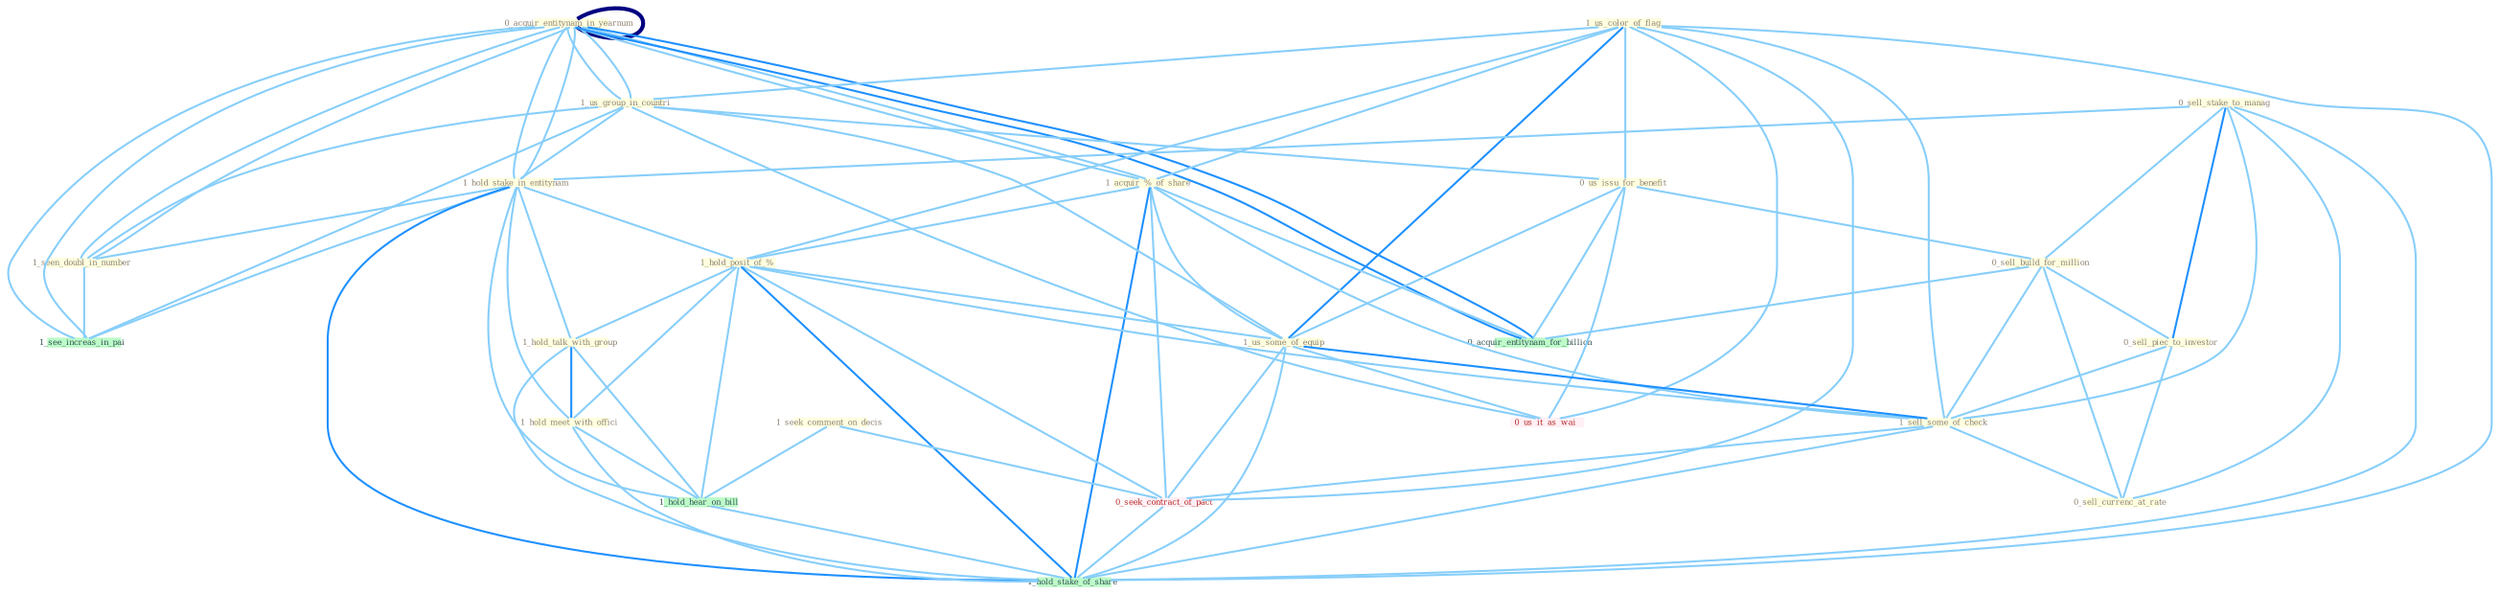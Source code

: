 Graph G{ 
    node
    [shape=polygon,style=filled,width=.5,height=.06,color="#BDFCC9",fixedsize=true,fontsize=4,
    fontcolor="#2f4f4f"];
    {node
    [color="#ffffe0", fontcolor="#8b7d6b"] "0_acquir_entitynam_in_yearnum " "1_us_color_of_flag " "0_acquir_entitynam_in_yearnum " "0_sell_stake_to_manag " "1_acquir_%_of_share " "1_us_group_in_countri " "1_hold_stake_in_entitynam " "1_seen_doubl_in_number " "0_us_issu_for_benefit " "1_hold_posit_of_% " "1_us_some_of_equip " "0_sell_build_for_million " "0_sell_piec_to_investor " "1_hold_talk_with_group " "1_hold_meet_with_offici " "1_sell_some_of_check " "0_sell_currenc_at_rate " "1_seek_comment_on_decis "}
{node [color="#fff0f5", fontcolor="#b22222"] "0_seek_contract_of_pact " "0_us_it_as_wai "}
edge [color="#B0E2FF"];

	"0_acquir_entitynam_in_yearnum " -- "0_acquir_entitynam_in_yearnum " [w="4", style=bold, color="#000080", len=0.4];
	"0_acquir_entitynam_in_yearnum " -- "1_acquir_%_of_share " [w="1", color="#87cefa" ];
	"0_acquir_entitynam_in_yearnum " -- "1_us_group_in_countri " [w="1", color="#87cefa" ];
	"0_acquir_entitynam_in_yearnum " -- "1_hold_stake_in_entitynam " [w="1", color="#87cefa" ];
	"0_acquir_entitynam_in_yearnum " -- "1_seen_doubl_in_number " [w="1", color="#87cefa" ];
	"0_acquir_entitynam_in_yearnum " -- "0_acquir_entitynam_for_billion " [w="2", color="#1e90ff" , len=0.8];
	"0_acquir_entitynam_in_yearnum " -- "1_see_increas_in_pai " [w="1", color="#87cefa" ];
	"1_us_color_of_flag " -- "1_acquir_%_of_share " [w="1", color="#87cefa" ];
	"1_us_color_of_flag " -- "1_us_group_in_countri " [w="1", color="#87cefa" ];
	"1_us_color_of_flag " -- "0_us_issu_for_benefit " [w="1", color="#87cefa" ];
	"1_us_color_of_flag " -- "1_hold_posit_of_% " [w="1", color="#87cefa" ];
	"1_us_color_of_flag " -- "1_us_some_of_equip " [w="2", color="#1e90ff" , len=0.8];
	"1_us_color_of_flag " -- "1_sell_some_of_check " [w="1", color="#87cefa" ];
	"1_us_color_of_flag " -- "0_seek_contract_of_pact " [w="1", color="#87cefa" ];
	"1_us_color_of_flag " -- "0_us_it_as_wai " [w="1", color="#87cefa" ];
	"1_us_color_of_flag " -- "1_hold_stake_of_share " [w="1", color="#87cefa" ];
	"0_acquir_entitynam_in_yearnum " -- "1_acquir_%_of_share " [w="1", color="#87cefa" ];
	"0_acquir_entitynam_in_yearnum " -- "1_us_group_in_countri " [w="1", color="#87cefa" ];
	"0_acquir_entitynam_in_yearnum " -- "1_hold_stake_in_entitynam " [w="1", color="#87cefa" ];
	"0_acquir_entitynam_in_yearnum " -- "1_seen_doubl_in_number " [w="1", color="#87cefa" ];
	"0_acquir_entitynam_in_yearnum " -- "0_acquir_entitynam_for_billion " [w="2", color="#1e90ff" , len=0.8];
	"0_acquir_entitynam_in_yearnum " -- "1_see_increas_in_pai " [w="1", color="#87cefa" ];
	"0_sell_stake_to_manag " -- "1_hold_stake_in_entitynam " [w="1", color="#87cefa" ];
	"0_sell_stake_to_manag " -- "0_sell_build_for_million " [w="1", color="#87cefa" ];
	"0_sell_stake_to_manag " -- "0_sell_piec_to_investor " [w="2", color="#1e90ff" , len=0.8];
	"0_sell_stake_to_manag " -- "1_sell_some_of_check " [w="1", color="#87cefa" ];
	"0_sell_stake_to_manag " -- "0_sell_currenc_at_rate " [w="1", color="#87cefa" ];
	"0_sell_stake_to_manag " -- "1_hold_stake_of_share " [w="1", color="#87cefa" ];
	"1_acquir_%_of_share " -- "1_hold_posit_of_% " [w="1", color="#87cefa" ];
	"1_acquir_%_of_share " -- "1_us_some_of_equip " [w="1", color="#87cefa" ];
	"1_acquir_%_of_share " -- "1_sell_some_of_check " [w="1", color="#87cefa" ];
	"1_acquir_%_of_share " -- "0_seek_contract_of_pact " [w="1", color="#87cefa" ];
	"1_acquir_%_of_share " -- "0_acquir_entitynam_for_billion " [w="1", color="#87cefa" ];
	"1_acquir_%_of_share " -- "1_hold_stake_of_share " [w="2", color="#1e90ff" , len=0.8];
	"1_us_group_in_countri " -- "1_hold_stake_in_entitynam " [w="1", color="#87cefa" ];
	"1_us_group_in_countri " -- "1_seen_doubl_in_number " [w="1", color="#87cefa" ];
	"1_us_group_in_countri " -- "0_us_issu_for_benefit " [w="1", color="#87cefa" ];
	"1_us_group_in_countri " -- "1_us_some_of_equip " [w="1", color="#87cefa" ];
	"1_us_group_in_countri " -- "0_us_it_as_wai " [w="1", color="#87cefa" ];
	"1_us_group_in_countri " -- "1_see_increas_in_pai " [w="1", color="#87cefa" ];
	"1_hold_stake_in_entitynam " -- "1_seen_doubl_in_number " [w="1", color="#87cefa" ];
	"1_hold_stake_in_entitynam " -- "1_hold_posit_of_% " [w="1", color="#87cefa" ];
	"1_hold_stake_in_entitynam " -- "1_hold_talk_with_group " [w="1", color="#87cefa" ];
	"1_hold_stake_in_entitynam " -- "1_hold_meet_with_offici " [w="1", color="#87cefa" ];
	"1_hold_stake_in_entitynam " -- "1_see_increas_in_pai " [w="1", color="#87cefa" ];
	"1_hold_stake_in_entitynam " -- "1_hold_hear_on_bill " [w="1", color="#87cefa" ];
	"1_hold_stake_in_entitynam " -- "1_hold_stake_of_share " [w="2", color="#1e90ff" , len=0.8];
	"1_seen_doubl_in_number " -- "1_see_increas_in_pai " [w="1", color="#87cefa" ];
	"0_us_issu_for_benefit " -- "1_us_some_of_equip " [w="1", color="#87cefa" ];
	"0_us_issu_for_benefit " -- "0_sell_build_for_million " [w="1", color="#87cefa" ];
	"0_us_issu_for_benefit " -- "0_us_it_as_wai " [w="1", color="#87cefa" ];
	"0_us_issu_for_benefit " -- "0_acquir_entitynam_for_billion " [w="1", color="#87cefa" ];
	"1_hold_posit_of_% " -- "1_us_some_of_equip " [w="1", color="#87cefa" ];
	"1_hold_posit_of_% " -- "1_hold_talk_with_group " [w="1", color="#87cefa" ];
	"1_hold_posit_of_% " -- "1_hold_meet_with_offici " [w="1", color="#87cefa" ];
	"1_hold_posit_of_% " -- "1_sell_some_of_check " [w="1", color="#87cefa" ];
	"1_hold_posit_of_% " -- "0_seek_contract_of_pact " [w="1", color="#87cefa" ];
	"1_hold_posit_of_% " -- "1_hold_hear_on_bill " [w="1", color="#87cefa" ];
	"1_hold_posit_of_% " -- "1_hold_stake_of_share " [w="2", color="#1e90ff" , len=0.8];
	"1_us_some_of_equip " -- "1_sell_some_of_check " [w="2", color="#1e90ff" , len=0.8];
	"1_us_some_of_equip " -- "0_seek_contract_of_pact " [w="1", color="#87cefa" ];
	"1_us_some_of_equip " -- "0_us_it_as_wai " [w="1", color="#87cefa" ];
	"1_us_some_of_equip " -- "1_hold_stake_of_share " [w="1", color="#87cefa" ];
	"0_sell_build_for_million " -- "0_sell_piec_to_investor " [w="1", color="#87cefa" ];
	"0_sell_build_for_million " -- "1_sell_some_of_check " [w="1", color="#87cefa" ];
	"0_sell_build_for_million " -- "0_sell_currenc_at_rate " [w="1", color="#87cefa" ];
	"0_sell_build_for_million " -- "0_acquir_entitynam_for_billion " [w="1", color="#87cefa" ];
	"0_sell_piec_to_investor " -- "1_sell_some_of_check " [w="1", color="#87cefa" ];
	"0_sell_piec_to_investor " -- "0_sell_currenc_at_rate " [w="1", color="#87cefa" ];
	"1_hold_talk_with_group " -- "1_hold_meet_with_offici " [w="2", color="#1e90ff" , len=0.8];
	"1_hold_talk_with_group " -- "1_hold_hear_on_bill " [w="1", color="#87cefa" ];
	"1_hold_talk_with_group " -- "1_hold_stake_of_share " [w="1", color="#87cefa" ];
	"1_hold_meet_with_offici " -- "1_hold_hear_on_bill " [w="1", color="#87cefa" ];
	"1_hold_meet_with_offici " -- "1_hold_stake_of_share " [w="1", color="#87cefa" ];
	"1_sell_some_of_check " -- "0_sell_currenc_at_rate " [w="1", color="#87cefa" ];
	"1_sell_some_of_check " -- "0_seek_contract_of_pact " [w="1", color="#87cefa" ];
	"1_sell_some_of_check " -- "1_hold_stake_of_share " [w="1", color="#87cefa" ];
	"1_seek_comment_on_decis " -- "0_seek_contract_of_pact " [w="1", color="#87cefa" ];
	"1_seek_comment_on_decis " -- "1_hold_hear_on_bill " [w="1", color="#87cefa" ];
	"0_seek_contract_of_pact " -- "1_hold_stake_of_share " [w="1", color="#87cefa" ];
	"1_hold_hear_on_bill " -- "1_hold_stake_of_share " [w="1", color="#87cefa" ];
}